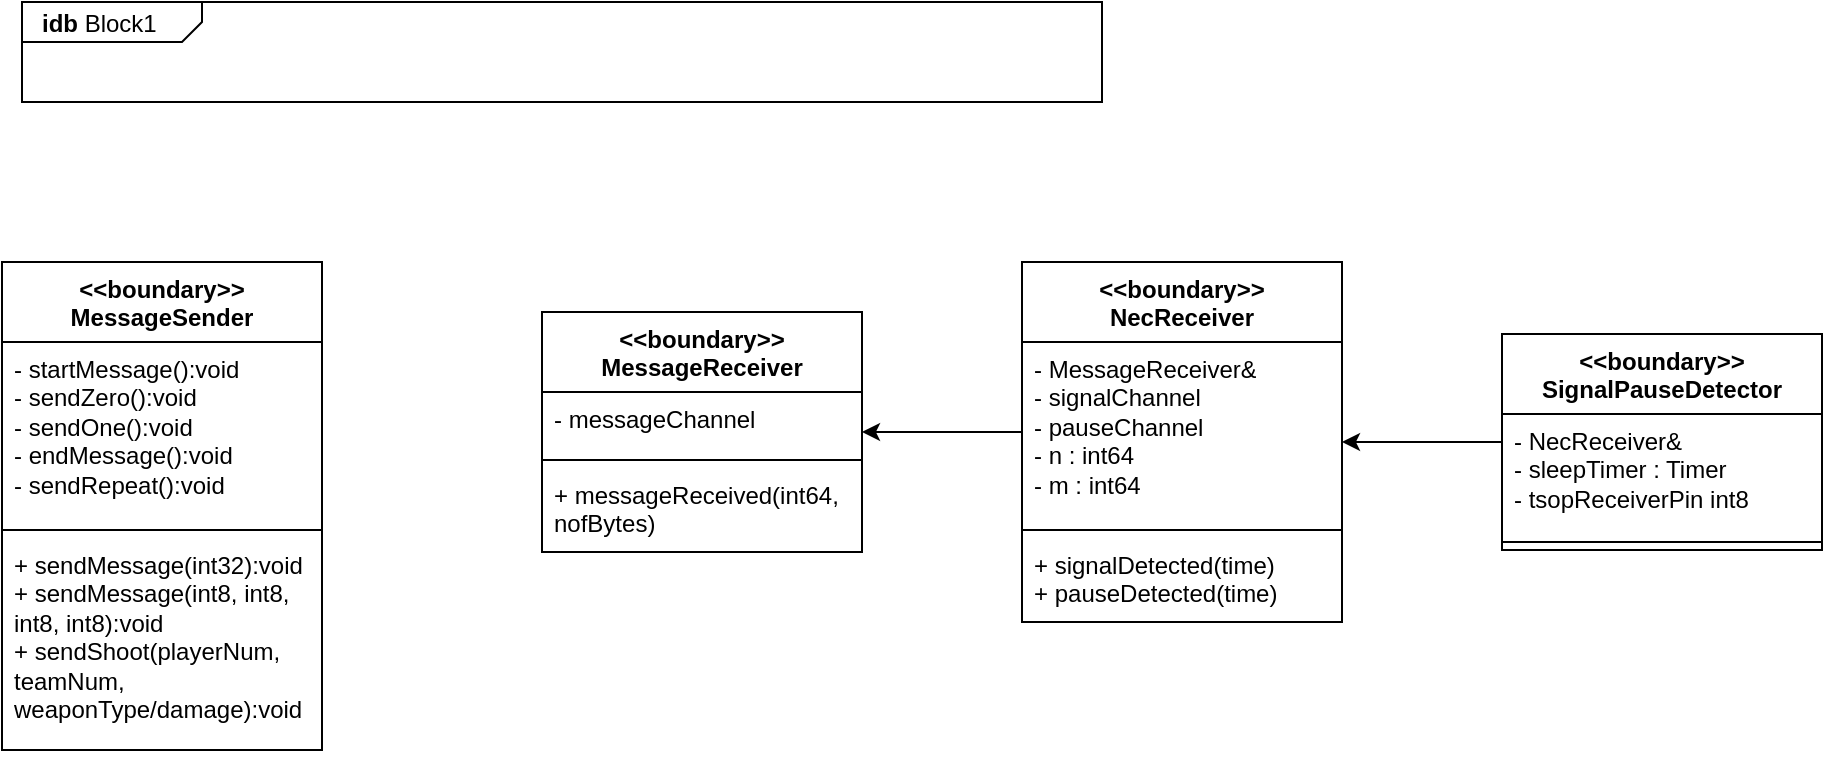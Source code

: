 <mxfile version="21.6.8" type="device">
  <diagram name="Page-1" id="G5jStUoCOrkI7_BwMiK8">
    <mxGraphModel dx="932" dy="1445" grid="1" gridSize="10" guides="1" tooltips="1" connect="1" arrows="1" fold="1" page="1" pageScale="1" pageWidth="2336" pageHeight="1654" math="0" shadow="0">
      <root>
        <mxCell id="0" />
        <mxCell id="1" parent="0" />
        <mxCell id="uaEa5t0nl8XxO6uw_YTu-1" value="&lt;p style=&quot;margin:0px;margin-top:4px;margin-left:10px;text-align:left;&quot;&gt;&lt;b&gt;idb&lt;/b&gt;   Block1&lt;/p&gt;" style="html=1;shape=mxgraph.sysml.package;html=1;overflow=fill;whiteSpace=wrap;" parent="1" vertex="1">
          <mxGeometry x="130" y="120" width="540" height="50" as="geometry" />
        </mxCell>
        <mxCell id="vTgRFdZvMBiCx-Nu3UrI-4" value="&amp;lt;&amp;lt;boundary&amp;gt;&amp;gt;&lt;br&gt;MessageSender" style="swimlane;fontStyle=1;align=center;verticalAlign=top;childLayout=stackLayout;horizontal=1;startSize=40;horizontalStack=0;resizeParent=1;resizeParentMax=0;resizeLast=0;collapsible=1;marginBottom=0;whiteSpace=wrap;html=1;" parent="1" vertex="1">
          <mxGeometry x="120" y="250" width="160" height="244" as="geometry" />
        </mxCell>
        <mxCell id="vTgRFdZvMBiCx-Nu3UrI-5" value="- startMessage():void&lt;br&gt;- sendZero():void&lt;br&gt;- sendOne():void&lt;br&gt;- endMessage():void&lt;br&gt;- sendRepeat():void" style="text;strokeColor=none;fillColor=none;align=left;verticalAlign=top;spacingLeft=4;spacingRight=4;overflow=hidden;rotatable=0;points=[[0,0.5],[1,0.5]];portConstraint=eastwest;whiteSpace=wrap;html=1;" parent="vTgRFdZvMBiCx-Nu3UrI-4" vertex="1">
          <mxGeometry y="40" width="160" height="90" as="geometry" />
        </mxCell>
        <mxCell id="vTgRFdZvMBiCx-Nu3UrI-6" value="" style="line;strokeWidth=1;fillColor=none;align=left;verticalAlign=middle;spacingTop=-1;spacingLeft=3;spacingRight=3;rotatable=0;labelPosition=right;points=[];portConstraint=eastwest;strokeColor=inherit;" parent="vTgRFdZvMBiCx-Nu3UrI-4" vertex="1">
          <mxGeometry y="130" width="160" height="8" as="geometry" />
        </mxCell>
        <mxCell id="vTgRFdZvMBiCx-Nu3UrI-7" value="+ sendMessage(int32):void&lt;br style=&quot;border-color: var(--border-color);&quot;&gt;+ sendMessage(int8, int8, int8, int8):void&lt;br style=&quot;border-color: var(--border-color);&quot;&gt;+ sendShoot(playerNum, teamNum, weaponType/damage):void" style="text;strokeColor=none;fillColor=none;align=left;verticalAlign=top;spacingLeft=4;spacingRight=4;overflow=hidden;rotatable=0;points=[[0,0.5],[1,0.5]];portConstraint=eastwest;whiteSpace=wrap;html=1;" parent="vTgRFdZvMBiCx-Nu3UrI-4" vertex="1">
          <mxGeometry y="138" width="160" height="106" as="geometry" />
        </mxCell>
        <mxCell id="LpUyME4-pN-IixlytJJV-1" value="&amp;lt;&amp;lt;boundary&amp;gt;&amp;gt;&lt;br&gt;MessageReceiver" style="swimlane;fontStyle=1;align=center;verticalAlign=top;childLayout=stackLayout;horizontal=1;startSize=40;horizontalStack=0;resizeParent=1;resizeParentMax=0;resizeLast=0;collapsible=1;marginBottom=0;whiteSpace=wrap;html=1;" parent="1" vertex="1">
          <mxGeometry x="390" y="275" width="160" height="120" as="geometry" />
        </mxCell>
        <mxCell id="LpUyME4-pN-IixlytJJV-2" value="- messageChannel" style="text;strokeColor=none;fillColor=none;align=left;verticalAlign=top;spacingLeft=4;spacingRight=4;overflow=hidden;rotatable=0;points=[[0,0.5],[1,0.5]];portConstraint=eastwest;whiteSpace=wrap;html=1;" parent="LpUyME4-pN-IixlytJJV-1" vertex="1">
          <mxGeometry y="40" width="160" height="30" as="geometry" />
        </mxCell>
        <mxCell id="LpUyME4-pN-IixlytJJV-3" value="" style="line;strokeWidth=1;fillColor=none;align=left;verticalAlign=middle;spacingTop=-1;spacingLeft=3;spacingRight=3;rotatable=0;labelPosition=right;points=[];portConstraint=eastwest;strokeColor=inherit;" parent="LpUyME4-pN-IixlytJJV-1" vertex="1">
          <mxGeometry y="70" width="160" height="8" as="geometry" />
        </mxCell>
        <mxCell id="LpUyME4-pN-IixlytJJV-4" value="+ messageReceived(int64, nofBytes)" style="text;strokeColor=none;fillColor=none;align=left;verticalAlign=top;spacingLeft=4;spacingRight=4;overflow=hidden;rotatable=0;points=[[0,0.5],[1,0.5]];portConstraint=eastwest;whiteSpace=wrap;html=1;" parent="LpUyME4-pN-IixlytJJV-1" vertex="1">
          <mxGeometry y="78" width="160" height="42" as="geometry" />
        </mxCell>
        <mxCell id="LpUyME4-pN-IixlytJJV-5" value="&amp;lt;&amp;lt;boundary&amp;gt;&amp;gt;&lt;br&gt;NecReceiver" style="swimlane;fontStyle=1;align=center;verticalAlign=top;childLayout=stackLayout;horizontal=1;startSize=40;horizontalStack=0;resizeParent=1;resizeParentMax=0;resizeLast=0;collapsible=1;marginBottom=0;whiteSpace=wrap;html=1;" parent="1" vertex="1">
          <mxGeometry x="630" y="250" width="160" height="180" as="geometry" />
        </mxCell>
        <mxCell id="LpUyME4-pN-IixlytJJV-6" value="- MessageReceiver&amp;amp;&lt;br&gt;- signalChannel&lt;br&gt;- pauseChannel&lt;br&gt;- n : int64&lt;br&gt;- m : int64" style="text;strokeColor=none;fillColor=none;align=left;verticalAlign=top;spacingLeft=4;spacingRight=4;overflow=hidden;rotatable=0;points=[[0,0.5],[1,0.5]];portConstraint=eastwest;whiteSpace=wrap;html=1;" parent="LpUyME4-pN-IixlytJJV-5" vertex="1">
          <mxGeometry y="40" width="160" height="90" as="geometry" />
        </mxCell>
        <mxCell id="LpUyME4-pN-IixlytJJV-7" value="" style="line;strokeWidth=1;fillColor=none;align=left;verticalAlign=middle;spacingTop=-1;spacingLeft=3;spacingRight=3;rotatable=0;labelPosition=right;points=[];portConstraint=eastwest;strokeColor=inherit;" parent="LpUyME4-pN-IixlytJJV-5" vertex="1">
          <mxGeometry y="130" width="160" height="8" as="geometry" />
        </mxCell>
        <mxCell id="LpUyME4-pN-IixlytJJV-8" value="+ signalDetected(time)&lt;br&gt;+ pauseDetected(time)" style="text;strokeColor=none;fillColor=none;align=left;verticalAlign=top;spacingLeft=4;spacingRight=4;overflow=hidden;rotatable=0;points=[[0,0.5],[1,0.5]];portConstraint=eastwest;whiteSpace=wrap;html=1;" parent="LpUyME4-pN-IixlytJJV-5" vertex="1">
          <mxGeometry y="138" width="160" height="42" as="geometry" />
        </mxCell>
        <mxCell id="LpUyME4-pN-IixlytJJV-13" style="edgeStyle=orthogonalEdgeStyle;rounded=0;orthogonalLoop=1;jettySize=auto;html=1;" parent="1" source="LpUyME4-pN-IixlytJJV-9" target="LpUyME4-pN-IixlytJJV-5" edge="1">
          <mxGeometry relative="1" as="geometry" />
        </mxCell>
        <mxCell id="LpUyME4-pN-IixlytJJV-9" value="&amp;lt;&amp;lt;boundary&amp;gt;&amp;gt;&lt;br&gt;SignalPauseDetector" style="swimlane;fontStyle=1;align=center;verticalAlign=top;childLayout=stackLayout;horizontal=1;startSize=40;horizontalStack=0;resizeParent=1;resizeParentMax=0;resizeLast=0;collapsible=1;marginBottom=0;whiteSpace=wrap;html=1;" parent="1" vertex="1">
          <mxGeometry x="870" y="286" width="160" height="108" as="geometry" />
        </mxCell>
        <mxCell id="LpUyME4-pN-IixlytJJV-10" value="- NecReceiver&amp;amp;&lt;br&gt;- sleepTimer : Timer&lt;br&gt;- tsopReceiverPin int8" style="text;strokeColor=none;fillColor=none;align=left;verticalAlign=top;spacingLeft=4;spacingRight=4;overflow=hidden;rotatable=0;points=[[0,0.5],[1,0.5]];portConstraint=eastwest;whiteSpace=wrap;html=1;" parent="LpUyME4-pN-IixlytJJV-9" vertex="1">
          <mxGeometry y="40" width="160" height="60" as="geometry" />
        </mxCell>
        <mxCell id="LpUyME4-pN-IixlytJJV-11" value="" style="line;strokeWidth=1;fillColor=none;align=left;verticalAlign=middle;spacingTop=-1;spacingLeft=3;spacingRight=3;rotatable=0;labelPosition=right;points=[];portConstraint=eastwest;strokeColor=inherit;" parent="LpUyME4-pN-IixlytJJV-9" vertex="1">
          <mxGeometry y="100" width="160" height="8" as="geometry" />
        </mxCell>
        <mxCell id="LpUyME4-pN-IixlytJJV-14" style="edgeStyle=orthogonalEdgeStyle;rounded=0;orthogonalLoop=1;jettySize=auto;html=1;" parent="1" source="LpUyME4-pN-IixlytJJV-6" target="LpUyME4-pN-IixlytJJV-1" edge="1">
          <mxGeometry relative="1" as="geometry" />
        </mxCell>
      </root>
    </mxGraphModel>
  </diagram>
</mxfile>
